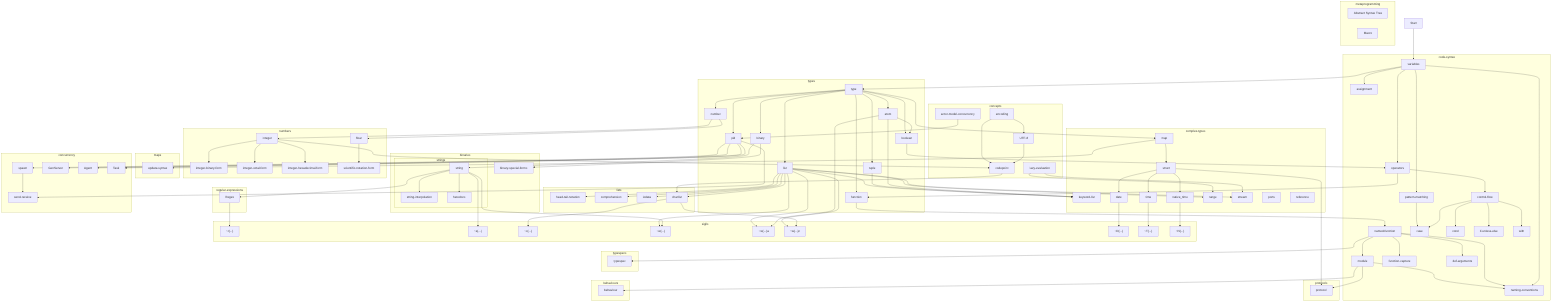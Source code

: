 graph TD;
    Start --> variables

    subgraph concepts
      encoding-->codepoint
      encoding-->UTF-8
      UTF-8-->codepoint

      lazy-evaluation

      actor-model-concurrency
    end

    subgraph code-syntax
      module
      named-function-->module
      module-->naming-conventions

      named-function
      named-function-->function-capture
      named-function-->naming-conventions
      named-function-->def-arguments

      variables
      variables-->assignment
      variables-->pattern-matching
      variables-->naming-conventions

      operators
      variables-->operators
      operators-->control-flow

      control-flow
      pattern-matching-->case
      control-flow-->case
      control-flow-->cond
      control-flow-->if-unless-else
      control-flow-->with

      naming-conventions
    end

    subgraph types
      type
      variables-->type

      type-->atom
      type-->boolean
      atom-->boolean
      boolean-->operators
      type-->number
      type-->binary
      type-->list
      type-->tuple
      type-->function
      operators-->function
      function-->named-function
      type-->pid
      actor-model-concurrency-->pid
    end

    subgraph complex-types
      keyword-list
      list-->keyword-list
      tuple-->keyword-list
      atom-->keyword-list

      map
      type-->map

      struct
      map-->struct

      date
      struct-->date

      time
      struct-->time

      native_time
      struct-->native_time

      range
      lazy-evaluation-->range
      list-->range

      stream
      lazy-evaluation-->stream
      list-->stream

      ports

      reference
    end

    subgraph numbers
      number-->integer
      integer-->integer-binary-form
      integer-->integer-octal-form
      integer-->integer-hexadecimal-form
      integer-->codepoint

      number-->float
      float-->scientific-notation-form
    end

    subgraph lists
      list-->head-tail-notation
      list-->comprehension
      list-->iodata

      list-->charlist
      codepoint-->charlist
    end

    subgraph binaries
      binary-->binary-special-forms

      subgraph strings
        binary-->string

        string-->string-interpolation
        string-->heredocs
      end
    end

    subgraph maps
      map-->update-syntax
    end

    subgraph regular-expressions
      Regex
      string-->Regex
    end

    subgraph protocols
      protocol
      module-->protocol
      struct-->protocol
    end

    subgraph behaviours
      behaviour
      module-->behaviour
    end

    subgraph typespecs
      typespec
      named-function-->typespec
    end

    subgraph metaprogramming
      AST[Abstract Syntax Tree]
      Macro
    end

    subgraph concurrency
      spawn-->send-receive
      pid-->spawn

      send-receive
      pid-->send-receive

      GenServer
      pid-->GenServer

      Agent
      pid-->Agent

      Task
      pid-->Task
    end

    subgraph sigils
      sigil_r["#126;r{...}"]
      Regex-->sigil_r

      sigil_s["#126;s{...}"]
      string-->sigil_s

      sigil_c["#126;c{...}"]
      charlist-->sigil_c

      sigil_w["#126;w{...}"]
      list-->sigil_w
      string-->sigil_w

      sigil_wa["#126;w{...}a"]
      list-->sigil_wa
      atom-->sigil_wa

      sigil_wc["#126;w{...}c"]
      list-->sigil_wc
      charlist-->sigil_wc

      sigil_D["#126;D{...}"]
      date-->sigil_D

      sigil_T["#126;T{...}"]
      time-->sigil_T

      sigil_N["#126;N{...}"]
      native_time-->sigil_N
    end